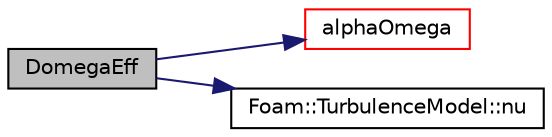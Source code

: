 digraph "DomegaEff"
{
  bgcolor="transparent";
  edge [fontname="Helvetica",fontsize="10",labelfontname="Helvetica",labelfontsize="10"];
  node [fontname="Helvetica",fontsize="10",shape=record];
  rankdir="LR";
  Node1 [label="DomegaEff",height=0.2,width=0.4,color="black", fillcolor="grey75", style="filled", fontcolor="black"];
  Node1 -> Node2 [color="midnightblue",fontsize="10",style="solid",fontname="Helvetica"];
  Node2 [label="alphaOmega",height=0.2,width=0.4,color="red",URL="$a01265.html#a5632dc68668a347331980e6b57cbad9f"];
  Node1 -> Node3 [color="midnightblue",fontsize="10",style="solid",fontname="Helvetica"];
  Node3 [label="Foam::TurbulenceModel::nu",height=0.2,width=0.4,color="black",URL="$a02786.html#a9594b4c7eef2955bc2449e4d1a4fff27",tooltip="Return the laminar viscosity. "];
}
